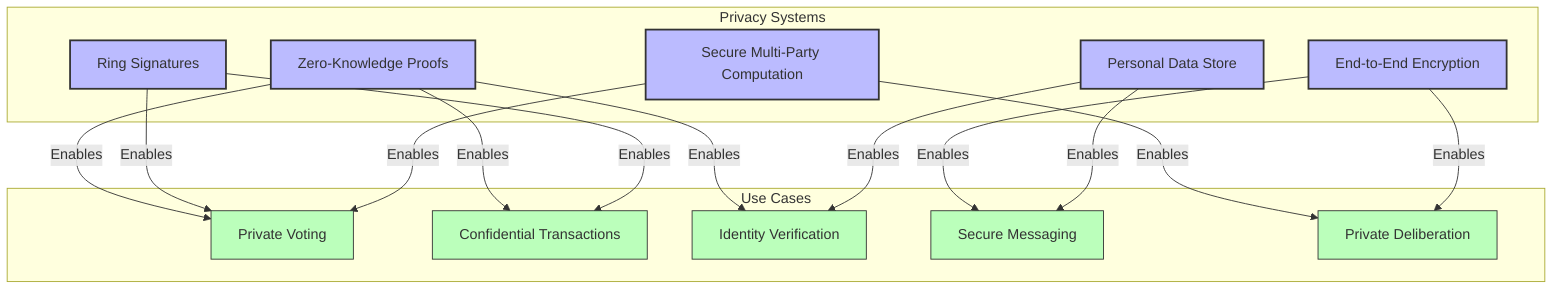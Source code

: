 graph TD
    subgraph "Privacy Systems"
        ZKP[Zero-Knowledge Proofs]
        RING[Ring Signatures]
        MPC[Secure Multi-Party Computation]
        E2E[End-to-End Encryption]
        PDS[Personal Data Store]
    end
    
    subgraph "Use Cases"
        VOTE[Private Voting]
        TRANS[Confidential Transactions]
        ID[Identity Verification]
        MSG[Secure Messaging]
        DELIB[Private Deliberation]
    end
    
    ZKP -->|Enables| VOTE
    ZKP -->|Enables| TRANS
    ZKP -->|Enables| ID
    
    RING -->|Enables| VOTE
    RING -->|Enables| TRANS
    
    MPC -->|Enables| VOTE
    MPC -->|Enables| DELIB
    
    E2E -->|Enables| MSG
    E2E -->|Enables| DELIB
    
    PDS -->|Enables| ID
    PDS -->|Enables| MSG
    
    classDef systems fill:#bbf,stroke:#333,stroke-width:2px
    classDef cases fill:#bfb,stroke:#333,stroke-width:1px
    
    class ZKP,RING,MPC,E2E,PDS systems
    class VOTE,TRANS,ID,MSG,DELIB cases